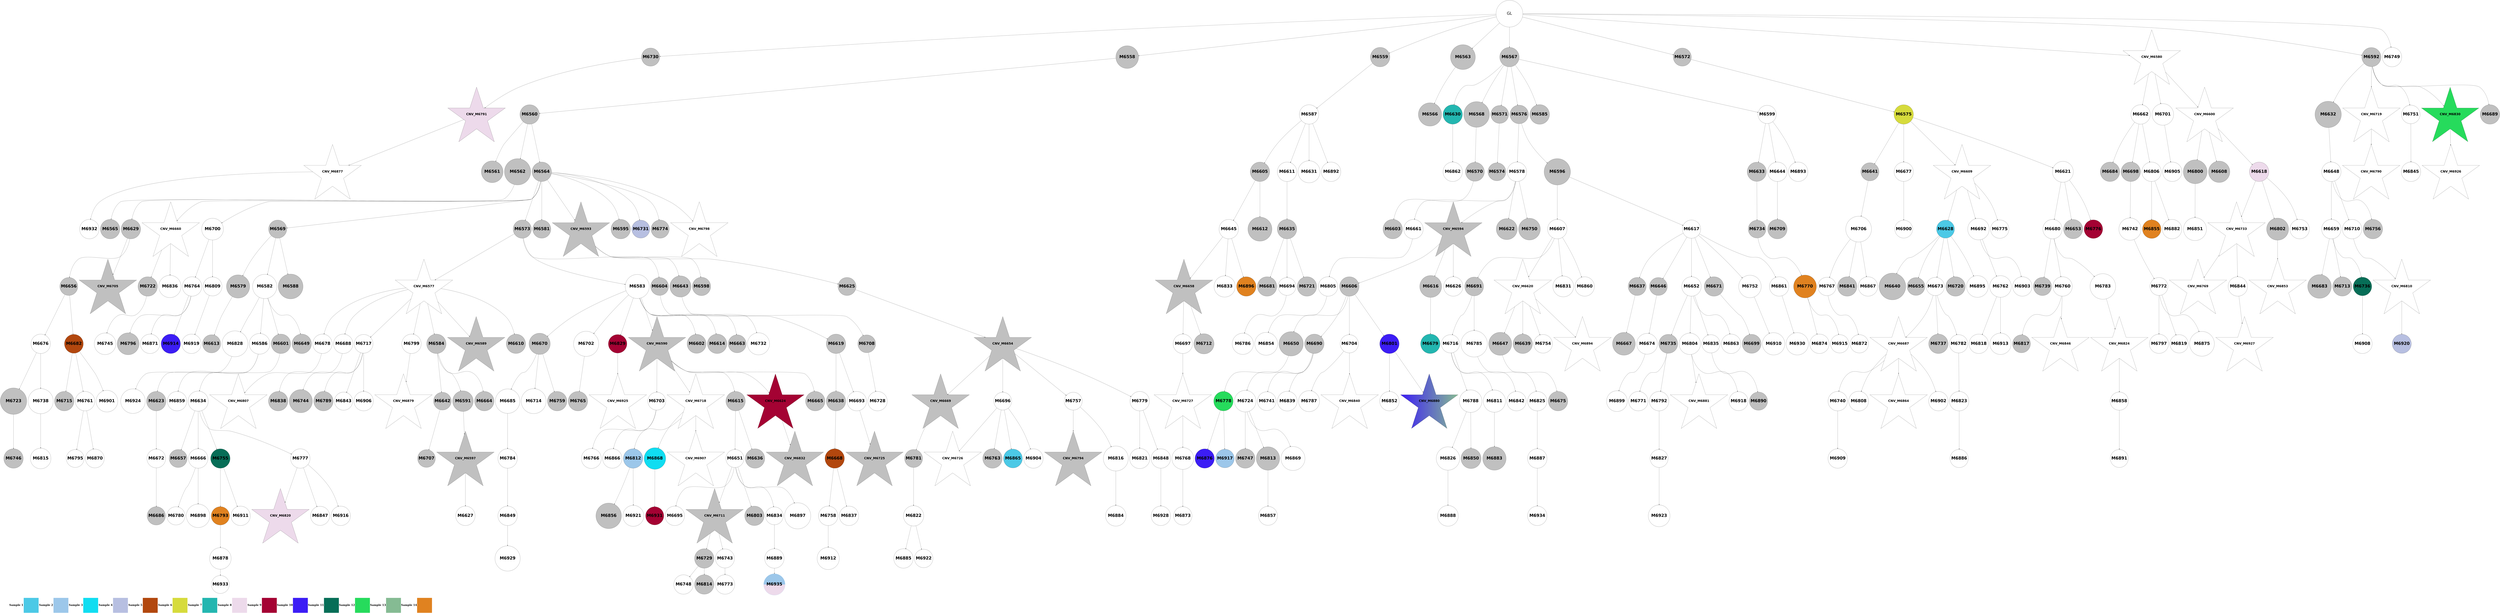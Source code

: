 digraph G { 
rankdir=TB;
6658 -> 6670;
6658 -> 6685;
6658 -> 6703;
6658 -> 6750;
6658 -> 6925;
6659 -> 6686;
6659 -> 6735;
6660 -> 6892;
6917 -> 6964;
6662 -> 6678;
6663 -> 6764;
6919 -> 6965;
6664 -> 6687;
6664 -> 6696;
6664 -> 6785;
6664 -> 6807;
6665 -> 6711;
6665 -> 6724;
6665 -> 6751;
6667 -> 6697;
6668 -> 6698;
6671 -> 6736;
6672 -> 6737;
6673 -> 6738;
6674 -> 6739;
6675 -> 6688;
6675 -> 6863;
6675 -> 6926;
6676 -> 6704;
6677 -> 6705;
6678 -> 6689;
6678 -> 6740;
6678 -> 6786;
6680 -> 6808;
6681 -> 6725;
6681 -> 6741;
6681 -> 6833;
6681 -> 6864;
6681 -> 6927;
6682 -> 6765;
6682 -> 6834;
6682 -> 6865;
6682 -> 6893;
6684 -> 6699;
6684 -> 6726;
6684 -> 6787;
6684 -> 6809;
6686 -> 6706;
6686 -> 6712;
6688 -> 6727;
6688 -> 6742;
6689 -> 6713;
6689 -> 6743;
6689 -> 6766;
6690 -> 6752;
6690 -> 6866;
6691 -> 6835;
6692 -> 6714;
6692 -> 6728;
6692 -> 6836;
6696 -> 6810;
6696 -> 6928;
6698 -> 6788;
6698 -> 6867;
6699 -> 6811;
6700 -> 6715;
6700 -> 6744;
6700 -> 6789;
6701 -> 6729;
6702 -> 6716;
6703 -> 6717;
6703 -> 6767;
6703 -> 6812;
6704 -> 6929;
6706 -> 6753;
6706 -> 6768;
6707 -> 6930;
6708 -> 6837;
6710 -> 6769;
6710 -> 6790;
6710 -> 6813;
6712 -> 6745;
6712 -> 6791;
6712 -> 6931;
6715 -> 6814;
6717 -> 6770;
6717 -> 6838;
6717 -> 6894;
6717 -> 6932;
6718 -> 6868;
6720 -> 6754;
6720 -> 6771;
6720 -> 6869;
6721 -> 6746;
6721 -> 6815;
6722 -> 6792;
6722 -> 6933;
6723 -> 6755;
6724 -> 6816;
6726 -> 6756;
6726 -> 6793;
6726 -> 6895;
6726 -> 6934;
6727 -> 6757;
6728 -> 6772;
6730 -> 6794;
6730 -> 6839;
6731 -> 6935;
6732 -> 6795;
6733 -> 6796;
6733 -> 6896;
6734 -> 6817;
6734 -> 6870;
6736 -> 6797;
6736 -> 6871;
6736 -> 6897;
6738 -> 6758;
6740 -> 6840;
6741 -> 6759;
6741 -> 6773;
6746 -> 6818;
6746 -> 6841;
6746 -> 6872;
6747 -> 6774;
6747 -> 6819;
6747 -> 6873;
6747 -> 6936;
6748 -> 6842;
6748 -> 6898;
6748 -> 6937;
6749 -> 6820;
6752 -> 6775;
6753 -> 6776;
6754 -> 6777;
6754 -> 6843;
6754 -> 6899;
6757 -> 6798;
6759 -> 6778;
6759 -> 6844;
6760 -> 6821;
6763 -> 6799;
6763 -> 6874;
6764 -> 6800;
6765 -> 6801;
6765 -> 6822;
6766 -> 6938;
6768 -> 6845;
6770 -> 6939;
6772 -> 6802;
6773 -> 6803;
6781 -> 6875;
6782 -> 6940;
6785 -> 6823;
6785 -> 6941;
6787 -> 6824;
6787 -> 6846;
6788 -> 6942;
6790 -> 6847;
6790 -> 6876;
6791 -> 6825;
6791 -> 6900;
6792 -> 6848;
6792 -> 6943;
6794 -> 6826;
6794 -> 6901;
6794 -> 6944;
6797 -> 6902;
6798 -> 6903;
6800 -> 6904;
6800 -> 6945;
6802 -> 6827;
6802 -> 6849;
6802 -> 6905;
6807 -> 6850;
6807 -> 6877;
6807 -> 6946;
6808 -> 6906;
6808 -> 6947;
6809 -> 6851;
6809 -> 6878;
6811 -> 6852;
6812 -> 6853;
6813 -> 6854;
6814 -> 6879;
6815 -> 6855;
6818 -> 6856;
6818 -> 6880;
6821 -> 6907;
6822 -> 6857;
6823 -> 6908;
6829 -> 6909;
6830 -> 6881;
6831 -> 6882;
6831 -> 6910;
6832 -> 6883;
6834 -> 6911;
6834 -> 6948;
6835 -> 6884;
6836 -> 6885;
6836 -> 6912;
6839 -> 6949;
6840 -> 6950;
6841 -> 6913;
6842 -> 6886;
6842 -> 6951;
6587 -> 6588;
6587 -> 6589;
6587 -> 6593;
6587 -> 6597;
6587 -> 6602;
6587 -> 6610;
6587 -> 6622;
6587 -> 6760;
6587 -> 6779;
6843 -> 6887;
6588 -> 6590;
6589 -> 6617;
6590 -> 6591;
6590 -> 6592;
6590 -> 6594;
6846 -> 6914;
6592 -> 6595;
6593 -> 6596;
6594 -> 6599;
6594 -> 6603;
6594 -> 6611;
6594 -> 6623;
6594 -> 6625;
6594 -> 6659;
6594 -> 6690;
6594 -> 6730;
6594 -> 6761;
6594 -> 6804;
6594 -> 6828;
6852 -> 6915;
6852 -> 6952;
6597 -> 6598;
6597 -> 6601;
6597 -> 6606;
6597 -> 6615;
6597 -> 6629;
6597 -> 6660;
6853 -> 6916;
6598 -> 6600;
6854 -> 6888;
6599 -> 6609;
6599 -> 6612;
6599 -> 6618;
6855 -> 6917;
6600 -> 6633;
6856 -> 6918;
6601 -> 6604;
6857 -> 6953;
6602 -> 6605;
6858 -> 6954;
6603 -> 6607;
6603 -> 6613;
6603 -> 6634;
6859 -> 6955;
6860 -> 6956;
6605 -> 6639;
6605 -> 6651;
6605 -> 6671;
6605 -> 6707;
6606 -> 6608;
6606 -> 6626;
6607 -> 6614;
6607 -> 6619;
6607 -> 6640;
6607 -> 6708;
6607 -> 6718;
6607 -> 6747;
6607 -> 6829;
6608 -> 6624;
6608 -> 6652;
6608 -> 6691;
6608 -> 6780;
6864 -> 6919;
6609 -> 6643;
6865 -> 6920;
6610 -> 6630;
6610 -> 6692;
6610 -> 6731;
6612 -> 6616;
6612 -> 6631;
6612 -> 6679;
6612 -> 6858;
6613 -> 6620;
6613 -> 6632;
6613 -> 6644;
6613 -> 6693;
6613 -> 6700;
6613 -> 6732;
6613 -> 6762;
6613 -> 6859;
6614 -> 6621;
6614 -> 6672;
6614 -> 6694;
6616 -> 6653;
6616 -> 6889;
6617 -> 6635;
6617 -> 6641;
6617 -> 6661;
6617 -> 6922;
6874 -> 6957;
6620 -> 6645;
6620 -> 6654;
6620 -> 6695;
6620 -> 6733;
6620 -> 6748;
6621 -> 6627;
6622 -> 6662;
6622 -> 6719;
6622 -> 6749;
6622 -> 6781;
6622 -> 6860;
6878 -> 6958;
6623 -> 6628;
6623 -> 6655;
6623 -> 6673;
6879 -> 6959;
6624 -> 6636;
6624 -> 6646;
6624 -> 6656;
6626 -> 6637;
6626 -> 6647;
6627 -> 6657;
6629 -> 6663;
6629 -> 6674;
6629 -> 6923;
6630 -> 6638;
6630 -> 6648;
6630 -> 6830;
6631 -> 6664;
6888 -> 6921;
6634 -> 6649;
6635 -> 6642;
6635 -> 6675;
6891 -> 6960;
6636 -> 6680;
6636 -> 6720;
6636 -> 6734;
6636 -> 6831;
6637 -> 6650;
6637 -> 6721;
6637 -> 6861;
6637 -> 6890;
6639 -> 6658;
6639 -> 6722;
6639 -> 6805;
6641 -> 6665;
6898 -> 6961;
6645 -> 6666;
6645 -> 6681;
6646 -> 6709;
6647 -> 6667;
6647 -> 6676;
6647 -> 6682;
6647 -> 6701;
6647 -> 6782;
6647 -> 6891;
6648 -> 6763;
6648 -> 6783;
6648 -> 6832;
6649 -> 6668;
6649 -> 6723;
6650 -> 6669;
6650 -> 6677;
6650 -> 6784;
6650 -> 6924;
6651 -> 6683;
6651 -> 6710;
6651 -> 6806;
6907 -> 6962;
6908 -> 6963;
6653 -> 6702;
6654 -> 6862;
6655 -> 6684;
6885 [shape=circle style=filled fillcolor="#e08220" fontname="helvetica-bold" fontsize=56 label="M6855" width=2.39 height=2 ];
6926 [shape=circle style=filled fillcolor="#e08220" fontname="helvetica-bold" fontsize=56 label="M6896" width=1.77 height=2 ];
6760 [shape=circle style=filled fillcolor=grey fontname="helvetica-bold" fontsize=56 label="M6730" width=2.75 height=2 ];
6800 [shape=circle style=filled fillcolor="#e08220" fontname="helvetica-bold" fontsize=56 label="M6770" width=4.27 height=2 ];
6823 [shape=circle style=filled fillcolor="#e08220" fontname="helvetica-bold" fontsize=56 label="M6793" width=2.56 height=2 ];
6642 [shape=circle style=filled fillcolor=grey fontname="helvetica-bold" fontsize=56 label="M6612" width=4.49 height=2 ];
6776 [shape=circle style=filled fillcolor=grey fontname="helvetica-bold" fontsize=56 label="M6746" width=1.28 height=2 ];
6775 [shape=circle style=filled fillcolor=white fontname="helvetica-bold" fontsize=56 label="M6745" width=4.03 height=2 ];
6742 [shape=circle style=filled fillcolor=grey fontname="helvetica-bold" fontsize=56 label="M6712" width=3.76 height=2 ];
6770 [shape=circle style=filled fillcolor=white fontname="helvetica-bold" fontsize=56 label="M6740" width=1.96 height=2 ];
6918 [shape=circle style=filled fillcolor=white fontname="helvetica-bold" fontsize=56 label="M6888" width=3.86 height=2 ];
6806 [shape=circle style=filled fillcolor="#a40233" fontname="helvetica-bold" fontsize=56 label="M6776" width=2.4 height=2 ];
6840 [shape=star style=filled fillcolor=white fontname="helvetica-bold" fontsize=42 label="CNV_M6810"];
6895 [shape=circle style=filled fillcolor="#4cc9e6" fontname="helvetica-bold" fontsize=56 label="M6865" width=3.52 height=2 ];
6867 [shape=circle style=filled fillcolor=white fontname="helvetica-bold" fontsize=56 label="M6837" width=1.92 height=2 ];
6944 [shape=circle style=filled fillcolor="#3c1df5" fontname="helvetica-bold" fontsize=56 label="M6914" width=3.61 height=2 ];
6802 [shape=circle style=filled fillcolor=white fontname="helvetica-bold" fontsize=56 label="M6772" width=3.06 height=2 ];
6910 [shape=star style=filled fillcolor="#3c1df5:#85bb93" fontname="helvetica-bold" fontsize=42 label="CNV_M6880"];
6826 [shape=circle style=filled fillcolor=grey fontname="helvetica-bold" fontsize=56 label="M6796" width=4.08 height=2 ];
6814 [shape=circle style=filled fillcolor=white fontname="helvetica-bold" fontsize=56 label="M6784" width=1.86 height=2 ];
6649 [shape=circle style=filled fillcolor=grey fontname="helvetica-bold" fontsize=56 label="M6619" width=1.01 height=2 ];
6634 [shape=circle style=filled fillcolor=grey fontname="helvetica-bold" fontsize=56 label="M6604" width=3.11 height=2 ];
6597 [shape=circle style=filled fillcolor=grey fontname="helvetica-bold" fontsize=56 label="M6567" width=0.61 height=2 ];
6803 [shape=circle style=filled fillcolor=white fontname="helvetica-bold" fontsize=56 label="M6773" width=1.84 height=2 ];
6780 [shape=circle style=filled fillcolor=grey fontname="helvetica-bold" fontsize=56 label="M6750" width=4.05 height=2 ];
6922 [shape=circle style=filled fillcolor=white fontname="helvetica-bold" fontsize=56 label="M6892" width=1.55 height=2 ];
6650 [shape=star style=filled fillcolor=white fontname="helvetica-bold" fontsize=42 label="CNV_M6620"];
6719 [shape=circle style=filled fillcolor=grey fontname="helvetica-bold" fontsize=56 label="M6689" width=1.69 height=2 ];
6684 [shape=star style=filled fillcolor=grey fontname="helvetica-bold" fontsize=42 label="CNV_M6654"];
6787 [shape=circle style=filled fillcolor=white fontname="helvetica-bold" fontsize=56 label="M6757" width=3.1 height=2 ];
6956 [shape=star style=filled fillcolor=white fontname="helvetica-bold" fontsize=42 label="CNV_M6926"];
6883 [shape=star style=filled fillcolor=white fontname="helvetica-bold" fontsize=42 label="CNV_M6853"];
6832 [shape=circle style=filled fillcolor=grey fontname="helvetica-bold" fontsize=56 label="M6802" width=4.11 height=2 ];
6951 [shape=circle style=filled fillcolor=white fontname="helvetica-bold" fontsize=56 label="M6921" width=3.92 height=2 ];
6628 [shape=circle style=filled fillcolor=grey fontname="helvetica-bold" fontsize=56 label="M6598" width=3.41 height=2 ];
6905 [shape=circle style=filled fillcolor=white fontname="helvetica-bold" fontsize=56 label="M6875" width=4.63 height=2 ];
6672 [shape=circle style=filled fillcolor=grey fontname="helvetica-bold" fontsize=56 label="M6642" width=3.29 height=2 ];
6690 [shape=star style=filled fillcolor=white fontname="helvetica-bold" fontsize=42 label="CNV_M6660"];
6636 [shape=circle style=filled fillcolor=grey fontname="helvetica-bold" fontsize=56 label="M6606" width=0.73 height=2 ];
6676 [shape=circle style=filled fillcolor=grey fontname="helvetica-bold" fontsize=56 label="M6646" width=3.1 height=2 ];
6836 [shape=circle style=filled fillcolor=white fontname="helvetica-bold" fontsize=56 label="M6806" width=0.04 height=2 ];
6758 [shape=circle style=filled fillcolor=white fontname="helvetica-bold" fontsize=56 label="M6728" width=0.33 height=2 ];
6898 [shape=circle style=filled fillcolor="#10ddf1" fontname="helvetica-bold" fontsize=56 label="M6868" width=4.03 height=2 ];
6686 [shape=circle style=filled fillcolor=grey fontname="helvetica-bold" fontsize=56 label="M6656" width=3.35 height=2 ];
6761 [shape=circle style=filled fillcolor="#b7bfe1" fontname="helvetica-bold" fontsize=56 label="M6731" width=3.09 height=2 ];
6815 [shape=circle style=filled fillcolor=white fontname="helvetica-bold" fontsize=56 label="M6785" width=4.93 height=2 ];
6721 [shape=circle style=filled fillcolor=grey fontname="helvetica-bold" fontsize=56 label="M6691" width=2.25 height=2 ];
6929 [shape=circle style=filled fillcolor=white fontname="helvetica-bold" fontsize=56 label="M6899" width=3.87 height=2 ];
6704 [shape=circle style=filled fillcolor=white fontname="helvetica-bold" fontsize=56 label="M6674" width=3.88 height=2 ];
6675 [shape=circle style=filled fillcolor=white fontname="helvetica-bold" fontsize=56 label="M6645" width=1.49 height=2 ];
6656 [shape=circle style=filled fillcolor=white fontname="helvetica-bold" fontsize=56 label="M6626" width=1.79 height=2 ];
6604 [shape=circle style=filled fillcolor=grey fontname="helvetica-bold" fontsize=56 label="M6574" width=3 height=2 ];
6870 [shape=star style=filled fillcolor=white fontname="helvetica-bold" fontsize=42 label="CNV_M6840"];
6911 [shape=star style=filled fillcolor=white fontname="helvetica-bold" fontsize=42 label="CNV_M6881"];
6950 [shape=circle style=filled fillcolor="#b7bfe1" fontname="helvetica-bold" fontsize=56 label="M6920" width=3.56 height=2 ];
6878 [shape=circle style=filled fillcolor=white fontname="helvetica-bold" fontsize=56 label="M6848" width=0.12 height=2 ];
6707 [shape=circle style=filled fillcolor=white fontname="helvetica-bold" fontsize=56 label="M6677" width=2.06 height=2 ];
6801 [shape=circle style=filled fillcolor=white fontname="helvetica-bold" fontsize=56 label="M6771" width=1.25 height=2 ];
6804 [shape=circle style=filled fillcolor=grey fontname="helvetica-bold" fontsize=56 label="M6774" width=2.73 height=2 ];
6781 [shape=circle style=filled fillcolor=white fontname="helvetica-bold" fontsize=56 label="M6751" width=2.4 height=2 ];
6827 [shape=circle style=filled fillcolor=white fontname="helvetica-bold" fontsize=56 label="M6797" width=2.08 height=2 ];
6813 [shape=circle style=filled fillcolor=white fontname="helvetica-bold" fontsize=56 label="M6783" width=4.78 height=2 ];
6962 [shape=circle style=filled fillcolor=white fontname="helvetica-bold" fontsize=56 label="M6932" width=0.5 height=2 ];
6669 [shape=circle style=filled fillcolor=grey fontname="helvetica-bold" fontsize=56 label="M6639" width=0.32 height=2 ];
6789 [shape=circle style=filled fillcolor=grey fontname="helvetica-bold" fontsize=56 label="M6759" width=1.07 height=2 ];
6611 [shape=circle style=filled fillcolor=grey fontname="helvetica-bold" fontsize=56 label="M6581" width=2.81 height=2 ];
6653 [shape=circle style=filled fillcolor=grey fontname="helvetica-bold" fontsize=56 label="M6623" width=1.3 height=2 ];
6946 [shape=circle style=filled fillcolor=white fontname="helvetica-bold" fontsize=56 label="M6916" width=1.9 height=2 ];
6600 [shape=circle style=filled fillcolor=grey fontname="helvetica-bold" fontsize=56 label="M6570" width=2.21 height=2 ];
6710 [shape=circle style=filled fillcolor=white fontname="helvetica-bold" fontsize=56 label="M6680" width=3.61 height=2 ];
6743 [shape=circle style=filled fillcolor=grey fontname="helvetica-bold" fontsize=56 label="M6713" width=3.58 height=2 ];
6937 [shape=star style=filled fillcolor=white fontname="helvetica-bold" fontsize=42 label="CNV_M6907"];
6805 [shape=circle style=filled fillcolor=white fontname="helvetica-bold" fontsize=56 label="M6775" width=3.43 height=2 ];
6679 [shape=circle style=filled fillcolor=grey fontname="helvetica-bold" fontsize=56 label="M6649" width=1.95 height=2 ];
6831 [shape=circle style=filled fillcolor="#3c1df5" fontname="helvetica-bold" fontsize=56 label="M6801" width=0.33 height=2 ];
6953 [shape=circle style=filled fillcolor=white fontname="helvetica-bold" fontsize=56 label="M6923" width=4.06 height=2 ];
6666 [shape=circle style=filled fillcolor=grey fontname="helvetica-bold" fontsize=56 label="M6636" width=0.28 height=2 ];
6887 [shape=circle style=filled fillcolor=white fontname="helvetica-bold" fontsize=56 label="M6857" width=2.18 height=2 ];
6745 [shape=circle style=filled fillcolor=grey fontname="helvetica-bold" fontsize=56 label="M6715" width=0.1 height=2 ];
6753 [shape=circle style=filled fillcolor=grey fontname="helvetica-bold" fontsize=56 label="M6723" width=4.93 height=2 ];
6729 [shape=circle style=filled fillcolor=grey fontname="helvetica-bold" fontsize=56 label="M6699" width=2.19 height=2 ];
6812 [shape=circle style=filled fillcolor=white fontname="helvetica-bold" fontsize=56 label="M6782" width=3.42 height=2 ];
6901 [shape=circle style=filled fillcolor=white fontname="helvetica-bold" fontsize=56 label="M6871" width=0.71 height=2 ];
6940 [shape=circle style=filled fillcolor=white fontname="helvetica-bold" fontsize=56 label="M6910" width=4.16 height=2 ];
6673 [shape=circle style=filled fillcolor=grey fontname="helvetica-bold" fontsize=56 label="M6643" width=3.94 height=2 ];
6667 [shape=circle style=filled fillcolor=grey fontname="helvetica-bold" fontsize=56 label="M6637" width=3.36 height=2 ];
6735 [shape=star style=filled fillcolor=grey fontname="helvetica-bold" fontsize=42 label="CNV_M6705"];
6945 [shape=circle style=filled fillcolor=white fontname="helvetica-bold" fontsize=56 label="M6915" width=2.56 height=2 ];
6596 [shape=circle style=filled fillcolor=grey fontname="helvetica-bold" fontsize=56 label="M6566" width=4.35 height=2 ];
6749 [shape=star style=filled fillcolor=white fontname="helvetica-bold" fontsize=42 label="CNV_M6719"];
6751 [shape=circle style=filled fillcolor=grey fontname="helvetica-bold" fontsize=56 label="M6721" width=1.98 height=2 ];
6848 [shape=circle style=filled fillcolor=white fontname="helvetica-bold" fontsize=56 label="M6818" width=0.54 height=2 ];
6920 [shape=circle style=filled fillcolor=grey fontname="helvetica-bold" fontsize=56 label="M6890" width=2.72 height=2 ];
6610 [shape=star style=filled fillcolor=white fontname="helvetica-bold" fontsize=42 label="CNV_M6580"];
6728 [shape=circle style=filled fillcolor=grey fontname="helvetica-bold" fontsize=56 label="M6698" width=0.25 height=2 ];
6820 [shape=star style=filled fillcolor=white fontname="helvetica-bold" fontsize=42 label="CNV_M6790"];
6657 [shape=circle style=filled fillcolor=white fontname="helvetica-bold" fontsize=56 label="M6627" width=1.54 height=2 ];
6731 [shape=circle style=filled fillcolor=white fontname="helvetica-bold" fontsize=56 label="M6701" width=4.03 height=2 ];
6639 [shape=star style=filled fillcolor=white fontname="helvetica-bold" fontsize=42 label="CNV_M6609"];
6589 [shape=circle style=filled fillcolor=grey fontname="helvetica-bold" fontsize=56 label="M6559" width=3.62 height=2 ];
6877 [shape=circle style=filled fillcolor=white fontname="helvetica-bold" fontsize=56 label="M6847" width=2.11 height=2 ];
6655 [shape=circle style=filled fillcolor=grey fontname="helvetica-bold" fontsize=56 label="M6625" width=2.83 height=2 ];
6696 [shape=circle style=filled fillcolor=white fontname="helvetica-bold" fontsize=56 label="M6666" width=0.72 height=2 ];
6955 [shape=star style=filled fillcolor=white fontname="helvetica-bold" fontsize=42 label="CNV_M6925"];
6711 [shape=circle style=filled fillcolor=grey fontname="helvetica-bold" fontsize=56 label="M6681" width=1.68 height=2 ];
6818 [shape=circle style=filled fillcolor=white fontname="helvetica-bold" fontsize=56 label="M6788" width=4.21 height=2 ];
6934 [shape=circle style=filled fillcolor=white fontname="helvetica-bold" fontsize=56 label="M6904" width=0.56 height=2 ];
6683 [shape=circle style=filled fillcolor=grey fontname="helvetica-bold" fontsize=56 label="M6653" width=3.59 height=2 ];
6587 [label="GL" fontname="arial-bold" fontsize=56 width=5 height=5];
6860 [shape=star style=filled fillcolor="#26db5c" fontname="helvetica-bold" fontsize=42 label="CNV_M6830"];
6594 [shape=circle style=filled fillcolor=grey fontname="helvetica-bold" fontsize=56 label="M6564" width=3.62 height=2 ];
6908 [shape=circle style=filled fillcolor=white fontname="helvetica-bold" fontsize=56 label="M6878" width=4.03 height=2 ];
6936 [shape=circle style=filled fillcolor=white fontname="helvetica-bold" fontsize=56 label="M6906" width=1.06 height=2 ];
6817 [shape=circle style=filled fillcolor=white fontname="helvetica-bold" fontsize=56 label="M6787" width=3.92 height=2 ];
6718 [shape=circle style=filled fillcolor=white fontname="helvetica-bold" fontsize=56 label="M6688" width=0.82 height=2 ];
6705 [shape=circle style=filled fillcolor=grey fontname="helvetica-bold" fontsize=56 label="M6675" width=1 height=2 ];
6841 [shape=circle style=filled fillcolor=white fontname="helvetica-bold" fontsize=56 label="M6811" width=4.14 height=2 ];
6816 [shape=circle style=filled fillcolor=white fontname="helvetica-bold" fontsize=56 label="M6786" width=3.96 height=2 ];
6935 [shape=circle style=filled fillcolor=white fontname="helvetica-bold" fontsize=56 label="M6905" width=0.63 height=2 ];
6747 [shape=circle style=filled fillcolor=white fontname="helvetica-bold" fontsize=56 label="M6717" width=2.32 height=2 ];
6713 [shape=circle style=filled fillcolor=grey fontname="helvetica-bold" fontsize=56 label="M6683" width=4.41 height=2 ];
6606 [shape=circle style=filled fillcolor=grey fontname="helvetica-bold" fontsize=56 label="M6576" width=2.42 height=2 ];
6750 [shape=circle style=filled fillcolor=grey fontname="helvetica-bold" fontsize=56 label="M6720" width=0.79 height=2 ];
6943 [shape=circle style=filled fillcolor=white fontname="helvetica-bold" fontsize=56 label="M6913" width=3.99 height=2 ];
6948 [shape=circle style=filled fillcolor=white fontname="helvetica-bold" fontsize=56 label="M6918" width=3.54 height=2 ];
6756 [shape=star style=filled fillcolor=white fontname="helvetica-bold" fontsize=42 label="CNV_M6726"];
6845 [shape=circle style=filled fillcolor=white fontname="helvetica-bold" fontsize=56 label="M6815" width=3.84 height=2 ];
6864 [shape=circle style=filled fillcolor=white fontname="helvetica-bold" fontsize=56 label="M6834" width=3.22 height=2 ];
6598 [shape=circle style=filled fillcolor=grey fontname="helvetica-bold" fontsize=56 label="M6568" width=4.79 height=2 ];
6625 [shape=circle style=filled fillcolor=grey fontname="helvetica-bold" fontsize=56 label="M6595" width=1.46 height=2 ];
6879 [shape=circle style=filled fillcolor=white fontname="helvetica-bold" fontsize=56 label="M6849" width=1.52 height=2 ];
6854 [shape=star style=filled fillcolor=white fontname="helvetica-bold" fontsize=42 label="CNV_M6824"];
6964 [shape=circle style=filled fillcolor=white fontname="helvetica-bold" fontsize=56 label="M6934" width=0.21 height=2 ];
6774 [shape=circle style=filled fillcolor=grey fontname="helvetica-bold" fontsize=56 label="M6744" width=4.32 height=2 ];
6888 [shape=circle style=filled fillcolor=white fontname="helvetica-bold" fontsize=56 label="M6858" width=2.68 height=2 ];
6930 [shape=circle style=filled fillcolor=white fontname="helvetica-bold" fontsize=56 label="M6900" width=3.04 height=2 ];
6875 [shape=circle style=filled fillcolor=white fontname="helvetica-bold" fontsize=56 label="M6845" width=3.62 height=2 ];
6963 [shape=circle style=filled fillcolor=white fontname="helvetica-bold" fontsize=56 label="M6933" width=2.99 height=2 ];
6724 [shape=circle style=filled fillcolor=white fontname="helvetica-bold" fontsize=56 label="M6694" width=3.22 height=2 ];
6771 [shape=circle style=filled fillcolor=white fontname="helvetica-bold" fontsize=56 label="M6741" width=2.3 height=2 ];
6949 [shape=circle style=filled fillcolor=white fontname="helvetica-bold" fontsize=56 label="M6919" width=1.59 height=2 ];
6674 [shape=circle style=filled fillcolor=white fontname="helvetica-bold" fontsize=56 label="M6644" width=1.05 height=2 ];
6886 [shape=circle style=filled fillcolor=grey fontname="helvetica-bold" fontsize=56 label="M6856" width=4.76 height=2 ];
6907 [shape=star style=filled fillcolor=white fontname="helvetica-bold" fontsize=42 label="CNV_M6877"];
6681 [shape=circle style=filled fillcolor=white fontname="helvetica-bold" fontsize=56 label="M6651" width=2.83 height=2 ];
6855 [shape=circle style=filled fillcolor=white fontname="helvetica-bold" fontsize=56 label="M6825" width=1.65 height=2 ];
6638 [shape=circle style=filled fillcolor=grey fontname="helvetica-bold" fontsize=56 label="M6608" width=3.98 height=2 ];
6601 [shape=circle style=filled fillcolor=grey fontname="helvetica-bold" fontsize=56 label="M6571" width=3.19 height=2 ];
6924 [shape=star style=filled fillcolor=white fontname="helvetica-bold" fontsize=42 label="CNV_M6894"];
6859 [shape=circle style=filled fillcolor="#a40233" fontname="helvetica-bold" fontsize=56 label="M6829" width=3.46 height=2 ];
6703 [shape=circle style=filled fillcolor=white fontname="helvetica-bold" fontsize=56 label="M6673" width=2.67 height=2 ];
6866 [shape=circle style=filled fillcolor=white fontname="helvetica-bold" fontsize=56 label="M6836" width=4.17 height=2 ];
6947 [shape=circle style=filled fillcolor="#9cc7ea" fontname="helvetica-bold" fontsize=56 label="M6917" width=2.42 height=2 ];
6958 [shape=circle style=filled fillcolor=white fontname="helvetica-bold" fontsize=56 label="M6928" width=1.46 height=2 ];
6807 [shape=circle style=filled fillcolor=white fontname="helvetica-bold" fontsize=56 label="M6777" width=1.94 height=2 ];
6923 [shape=circle style=filled fillcolor=white fontname="helvetica-bold" fontsize=56 label="M6893" width=0.12 height=2 ];
6701 [shape=circle style=filled fillcolor=grey fontname="helvetica-bold" fontsize=56 label="M6671" width=0.32 height=2 ];
6595 [shape=circle style=filled fillcolor=grey fontname="helvetica-bold" fontsize=56 label="M6565" width=0.3 height=2 ];
6904 [shape=circle style=filled fillcolor=white fontname="helvetica-bold" fontsize=56 label="M6874" width=1.23 height=2 ];
6824 [shape=star style=filled fillcolor=grey fontname="helvetica-bold" fontsize=42 label="CNV_M6794"];
6890 [shape=circle style=filled fillcolor=white fontname="helvetica-bold" fontsize=56 label="M6860" width=0.19 height=2 ];
6651 [shape=circle style=filled fillcolor=white fontname="helvetica-bold" fontsize=56 label="M6621" width=3.9 height=2 ];
6811 [shape=circle style=filled fillcolor=grey fontname="helvetica-bold" fontsize=56 label="M6781" width=2.93 height=2 ];
6810 [shape=circle style=filled fillcolor=white fontname="helvetica-bold" fontsize=56 label="M6780" width=2.67 height=2 ];
6915 [shape=circle style=filled fillcolor=white fontname="helvetica-bold" fontsize=56 label="M6885" width=0.81 height=2 ];
6769 [shape=circle style=filled fillcolor=grey fontname="helvetica-bold" fontsize=56 label="M6739" width=2.74 height=2 ];
6688 [shape=star style=filled fillcolor=grey fontname="helvetica-bold" fontsize=42 label="CNV_M6658"];
6620 [shape=star style=filled fillcolor=grey fontname="helvetica-bold" fontsize=42 label="CNV_M6590"];
6645 [shape=circle style=filled fillcolor=grey fontname="helvetica-bold" fontsize=56 label="M6615" width=1.57 height=2 ];
6709 [shape=circle style=filled fillcolor="#23b6b0" fontname="helvetica-bold" fontsize=56 label="M6679" width=0.09 height=2 ];
6736 [shape=circle style=filled fillcolor=white fontname="helvetica-bold" fontsize=56 label="M6706" width=4.8 height=2 ];
6699 [shape=star style=filled fillcolor=grey fontname="helvetica-bold" fontsize=42 label="CNV_M6669"];
6730 [shape=circle style=filled fillcolor=white fontname="helvetica-bold" fontsize=56 label="M6700" width=4.05 height=2 ];
6720 [shape=circle style=filled fillcolor=grey fontname="helvetica-bold" fontsize=56 label="M6690" width=1.75 height=2 ];
6752 [shape=circle style=filled fillcolor=grey fontname="helvetica-bold" fontsize=56 label="M6722" width=1.95 height=2 ];
6876 [shape=star style=filled fillcolor=white fontname="helvetica-bold" fontsize=42 label="CNV_M6846"];
6608 [shape=circle style=filled fillcolor=white fontname="helvetica-bold" fontsize=56 label="M6578" width=0.29 height=2 ];
6622 [shape=circle style=filled fillcolor=grey fontname="helvetica-bold" fontsize=56 label="M6592" width=2.11 height=2 ];
6880 [shape=circle style=filled fillcolor=grey fontname="helvetica-bold" fontsize=56 label="M6850" width=3.75 height=2 ];
6616 [shape=circle style=filled fillcolor=white fontname="helvetica-bold" fontsize=56 label="M6586" width=3.86 height=2 ];
6725 [shape=circle style=filled fillcolor=white fontname="helvetica-bold" fontsize=56 label="M6695" width=1.89 height=2 ];
6734 [shape=circle style=filled fillcolor=white fontname="helvetica-bold" fontsize=56 label="M6704" width=2.69 height=2 ];
6798 [shape=circle style=filled fillcolor=white fontname="helvetica-bold" fontsize=56 label="M6768" width=4.07 height=2 ];
6646 [shape=circle style=filled fillcolor=grey fontname="helvetica-bold" fontsize=56 label="M6616" width=4.08 height=2 ];
6952 [shape=circle style=filled fillcolor=white fontname="helvetica-bold" fontsize=56 label="M6922" width=2.47 height=2 ];
6593 [shape=circle style=filled fillcolor=grey fontname="helvetica-bold" fontsize=56 label="M6563" width=4.64 height=2 ];
6764 [shape=circle style=filled fillcolor=grey fontname="helvetica-bold" fontsize=56 label="M6734" width=3.3 height=2 ];
6692 [shape=circle style=filled fillcolor=white fontname="helvetica-bold" fontsize=56 label="M6662" width=1.24 height=2 ];
6668 [shape=circle style=filled fillcolor=grey fontname="helvetica-bold" fontsize=56 label="M6638" width=0.89 height=2 ];
6643 [shape=circle style=filled fillcolor=grey fontname="helvetica-bold" fontsize=56 label="M6613" width=2.73 height=2 ];
6599 [shape=circle style=filled fillcolor=grey fontname="helvetica-bold" fontsize=56 label="M6569" width=2.81 height=2 ];
6680 [shape=circle style=filled fillcolor=grey fontname="helvetica-bold" fontsize=56 label="M6650" width=4.54 height=2 ];
6786 [shape=circle style=filled fillcolor=grey fontname="helvetica-bold" fontsize=56 label="M6756" width=2 height=2 ];
6768 [shape=circle style=filled fillcolor=white fontname="helvetica-bold" fontsize=56 label="M6738" width=4.69 height=2 ];
6717 [shape=star style=filled fillcolor=white fontname="helvetica-bold" fontsize=42 label="CNV_M6687"];
6612 [shape=circle style=filled fillcolor=white fontname="helvetica-bold" fontsize=56 label="M6582" width=4.53 height=2 ];
6942 [shape=circle style=filled fillcolor=white fontname="helvetica-bold" fontsize=56 label="M6912" width=4.14 height=2 ];
6685 [shape=circle style=filled fillcolor=grey fontname="helvetica-bold" fontsize=56 label="M6655" width=3.24 height=2 ];
6702 [shape=circle style=filled fillcolor=white fontname="helvetica-bold" fontsize=56 label="M6672" width=2.29 height=2 ];
6834 [shape=circle style=filled fillcolor=white fontname="helvetica-bold" fontsize=56 label="M6804" width=3.99 height=2 ];
6847 [shape=circle style=filled fillcolor=grey fontname="helvetica-bold" fontsize=56 label="M6817" width=3.09 height=2 ];
6682 [shape=circle style=filled fillcolor=white fontname="helvetica-bold" fontsize=56 label="M6652" width=1.54 height=2 ];
6588 [shape=circle style=filled fillcolor=grey fontname="helvetica-bold" fontsize=56 label="M6558" width=4.23 height=2 ];
6615 [shape=circle style=filled fillcolor=grey fontname="helvetica-bold" fontsize=56 label="M6585" width=3.66 height=2 ];
6694 [shape=circle style=filled fillcolor=grey fontname="helvetica-bold" fontsize=56 label="M6664" width=1.68 height=2 ];
6941 [shape=circle style=filled fillcolor=white fontname="helvetica-bold" fontsize=56 label="M6911" width=0.48 height=2 ];
6858 [shape=circle style=filled fillcolor=white fontname="helvetica-bold" fontsize=56 label="M6828" width=4.84 height=2 ];
6939 [shape=circle style=filled fillcolor=white fontname="helvetica-bold" fontsize=56 label="M6909" width=1.81 height=2 ];
6794 [shape=circle style=filled fillcolor=white fontname="helvetica-bold" fontsize=56 label="M6764" width=0.99 height=2 ];
6700 [shape=circle style=filled fillcolor=grey fontname="helvetica-bold" fontsize=56 label="M6670" width=3.96 height=2 ];
6863 [shape=circle style=filled fillcolor=white fontname="helvetica-bold" fontsize=56 label="M6833" width=3.96 height=2 ];
6884 [shape=circle style=filled fillcolor=white fontname="helvetica-bold" fontsize=56 label="M6854" width=4.26 height=2 ];
6808 [shape=circle style=filled fillcolor="#26db5c" fontname="helvetica-bold" fontsize=56 label="M6778" width=1.89 height=2 ];
6777 [shape=circle style=filled fillcolor=grey fontname="helvetica-bold" fontsize=56 label="M6747" width=1.03 height=2 ];
6618 [shape=circle style=filled fillcolor=grey fontname="helvetica-bold" fontsize=56 label="M6588" width=4.62 height=2 ];
6819 [shape=circle style=filled fillcolor=grey fontname="helvetica-bold" fontsize=56 label="M6789" width=0.89 height=2 ];
6738 [shape=circle style=filled fillcolor=grey fontname="helvetica-bold" fontsize=56 label="M6708" width=3.16 height=2 ];
6873 [shape=circle style=filled fillcolor=white fontname="helvetica-bold" fontsize=56 label="M6843" width=2.78 height=2 ];
6882 [shape=circle style=filled fillcolor=white fontname="helvetica-bold" fontsize=56 label="M6852" width=1.55 height=2 ];
6723 [shape=circle style=filled fillcolor=white fontname="helvetica-bold" fontsize=56 label="M6693" width=0.67 height=2 ];
6916 [shape=circle style=filled fillcolor=white fontname="helvetica-bold" fontsize=56 label="M6886" width=3.39 height=2 ];
6741 [shape=star style=filled fillcolor=grey fontname="helvetica-bold" fontsize=42 label="CNV_M6711"];
6925 [shape=circle style=filled fillcolor=white fontname="helvetica-bold" fontsize=56 label="M6895" width=4.06 height=2 ];
6909 [shape=star style=filled fillcolor=white fontname="helvetica-bold" fontsize=42 label="CNV_M6879"];
6773 [shape=circle style=filled fillcolor=white fontname="helvetica-bold" fontsize=56 label="M6743" width=2.16 height=2 ];
6809 [shape=circle style=filled fillcolor=white fontname="helvetica-bold" fontsize=56 label="M6779" width=0.04 height=2 ];
6623 [shape=star style=filled fillcolor=grey fontname="helvetica-bold" fontsize=42 label="CNV_M6593"];
6765 [shape=circle style=filled fillcolor=grey fontname="helvetica-bold" fontsize=56 label="M6735" width=3.53 height=2 ];
6670 [shape=circle style=filled fillcolor=grey fontname="helvetica-bold" fontsize=56 label="M6640" width=4.99 height=2 ];
6784 [shape=circle style=filled fillcolor=white fontname="helvetica-bold" fontsize=56 label="M6754" width=3.47 height=2 ];
6853 [shape=circle style=filled fillcolor=white fontname="helvetica-bold" fontsize=56 label="M6823" width=1.14 height=2 ];
6903 [shape=circle style=filled fillcolor=white fontname="helvetica-bold" fontsize=56 label="M6873" width=2.63 height=2 ];
6641 [shape=circle style=filled fillcolor=white fontname="helvetica-bold" fontsize=56 label="M6611" width=1.32 height=2 ];
6732 [shape=circle style=filled fillcolor=white fontname="helvetica-bold" fontsize=56 label="M6702" width=4.7 height=2 ];
6961 [shape=circle style=filled fillcolor="#a40233" fontname="helvetica-bold" fontsize=56 label="M6931" width=2.74 height=2 ];
6722 [shape=circle style=filled fillcolor=white fontname="helvetica-bold" fontsize=56 label="M6692" width=4.02 height=2 ];
6590 [shape=circle style=filled fillcolor=grey fontname="helvetica-bold" fontsize=56 label="M6560" width=0.59 height=2 ];
6706 [shape=circle style=filled fillcolor=white fontname="helvetica-bold" fontsize=56 label="M6676" width=0.61 height=2 ];
6790 [shape=circle style=filled fillcolor=white fontname="helvetica-bold" fontsize=56 label="M6760" width=0.87 height=2 ];
6617 [shape=circle style=filled fillcolor=white fontname="helvetica-bold" fontsize=56 label="M6587" width=1.85 height=2 ];
6872 [shape=circle style=filled fillcolor=white fontname="helvetica-bold" fontsize=56 label="M6842" width=1.04 height=2 ];
6842 [shape=circle style=filled fillcolor="#9cc7ea" fontname="helvetica-bold" fontsize=56 label="M6812" width=1.86 height=2 ];
6861 [shape=circle style=filled fillcolor=white fontname="helvetica-bold" fontsize=56 label="M6831" width=3.87 height=2 ];
6862 [shape=star style=filled fillcolor=grey fontname="helvetica-bold" fontsize=42 label="CNV_M6832"];
6914 [shape=circle style=filled fillcolor=white fontname="helvetica-bold" fontsize=56 label="M6884" width=3.84 height=2 ];
6716 [shape=circle style=filled fillcolor=grey fontname="helvetica-bold" fontsize=56 label="M6686" width=2.62 height=2 ];
6928 [shape=circle style=filled fillcolor=white fontname="helvetica-bold" fontsize=56 label="M6898" width=4.38 height=2 ];
6779 [shape=circle style=filled fillcolor=white fontname="helvetica-bold" fontsize=56 label="M6749" width=0.09 height=2 ];
6892 [shape=circle style=filled fillcolor=white fontname="helvetica-bold" fontsize=56 label="M6862" width=1.9 height=2 ];
6613 [shape=circle style=filled fillcolor=white fontname="helvetica-bold" fontsize=56 label="M6583" width=4.49 height=2 ];
6772 [shape=circle style=filled fillcolor=white fontname="helvetica-bold" fontsize=56 label="M6742" width=4.15 height=2 ];
6644 [shape=circle style=filled fillcolor=grey fontname="helvetica-bold" fontsize=56 label="M6614" width=1.92 height=2 ];
6793 [shape=circle style=filled fillcolor=grey fontname="helvetica-bold" fontsize=56 label="M6763" width=0.83 height=2 ];
6844 [shape=circle style=filled fillcolor=grey fontname="helvetica-bold" fontsize=56 label="M6814" width=0.99 height=2 ];
6609 [shape=circle style=filled fillcolor=grey fontname="helvetica-bold" fontsize=56 label="M6579" width=4.33 height=2 ];
6746 [shape=circle style=filled fillcolor=white fontname="helvetica-bold" fontsize=56 label="M6716" width=2.7 height=2 ];
6633 [shape=circle style=filled fillcolor=grey fontname="helvetica-bold" fontsize=56 label="M6603" width=1.64 height=2 ];
6733 [shape=circle style=filled fillcolor=white fontname="helvetica-bold" fontsize=56 label="M6703" width=3.11 height=2 ];
6630 [shape=star style=filled fillcolor=white fontname="helvetica-bold" fontsize=42 label="CNV_M6600"];
6897 [shape=circle style=filled fillcolor=white fontname="helvetica-bold" fontsize=56 label="M6867" width=1.5 height=2 ];
6762 [shape=circle style=filled fillcolor=white fontname="helvetica-bold" fontsize=56 label="M6732" width=4.12 height=2 ];
6671 [shape=circle style=filled fillcolor=grey fontname="helvetica-bold" fontsize=56 label="M6641" width=2.76 height=2 ];
6726 [shape=circle style=filled fillcolor=white fontname="helvetica-bold" fontsize=56 label="M6696" width=3.32 height=2 ];
6662 [shape=circle style=filled fillcolor=grey fontname="helvetica-bold" fontsize=56 label="M6632" width=4.91 height=2 ];
6822 [shape=circle style=filled fillcolor=white fontname="helvetica-bold" fontsize=56 label="M6792" width=0.69 height=2 ];
6874 [shape=circle style=filled fillcolor=white fontname="helvetica-bold" fontsize=56 label="M6844" width=0.17 height=2 ];
6927 [shape=circle style=filled fillcolor=white fontname="helvetica-bold" fontsize=56 label="M6897" width=4.87 height=2 ];
6893 [shape=circle style=filled fillcolor=white fontname="helvetica-bold" fontsize=56 label="M6863" width=0.42 height=2 ];
6614 [shape=circle style=filled fillcolor=grey fontname="helvetica-bold" fontsize=56 label="M6584" width=0.91 height=2 ];
6603 [shape=circle style=filled fillcolor=grey fontname="helvetica-bold" fontsize=56 label="M6573" width=2.65 height=2 ];
6621 [shape=circle style=filled fillcolor=grey fontname="helvetica-bold" fontsize=56 label="M6591" width=3.85 height=2 ];
6748 [shape=star style=filled fillcolor=white fontname="helvetica-bold" fontsize=42 label="CNV_M6718"];
6938 [shape=circle style=filled fillcolor=white fontname="helvetica-bold" fontsize=56 label="M6908" width=0.4 height=2 ];
6785 [shape=circle style=filled fillcolor="#076e57" fontname="helvetica-bold" fontsize=56 label="M6755" width=0.04 height=2 ];
6965 [shape=circle style=wedged color="#9cc7ea:#eddaeb" fontname="helvetica-bold" fontsize=56 label="M6935" width=4 height=2 ];
6654 [shape=star style=filled fillcolor="#a40233" fontname="helvetica-bold" fontsize=42 label="CNV_M6624"];
6664 [shape=circle style=filled fillcolor=white fontname="helvetica-bold" fontsize=56 label="M6634" width=3.77 height=2 ];
6913 [shape=circle style=filled fillcolor=grey fontname="helvetica-bold" fontsize=56 label="M6883" width=4.36 height=2 ];
6763 [shape=star style=filled fillcolor=white fontname="helvetica-bold" fontsize=42 label="CNV_M6733"];
6663 [shape=circle style=filled fillcolor=grey fontname="helvetica-bold" fontsize=56 label="M6633" width=2.1 height=2 ];
6778 [shape=circle style=filled fillcolor=white fontname="helvetica-bold" fontsize=56 label="M6748" width=1.17 height=2 ];
6689 [shape=circle style=filled fillcolor=white fontname="helvetica-bold" fontsize=56 label="M6659" width=1.98 height=2 ];
6782 [shape=circle style=filled fillcolor=white fontname="helvetica-bold" fontsize=56 label="M6752" width=4.21 height=2 ];
6740 [shape=circle style=filled fillcolor=white fontname="helvetica-bold" fontsize=56 label="M6710" width=1.19 height=2 ];
6868 [shape=circle style=filled fillcolor=grey fontname="helvetica-bold" fontsize=56 label="M6838" width=0.03 height=2 ];
6691 [shape=circle style=filled fillcolor=white fontname="helvetica-bold" fontsize=56 label="M6661" width=0.47 height=2 ];
6629 [shape=circle style=filled fillcolor=white fontname="helvetica-bold" fontsize=56 label="M6599" width=2.7 height=2 ];
6591 [shape=circle style=filled fillcolor=grey fontname="helvetica-bold" fontsize=56 label="M6561" width=4.05 height=2 ];
6931 [shape=circle style=filled fillcolor=white fontname="helvetica-bold" fontsize=56 label="M6901" width=4.04 height=2 ];
6619 [shape=star style=filled fillcolor=grey fontname="helvetica-bold" fontsize=42 label="CNV_M6589"];
6830 [shape=circle style=filled fillcolor=grey fontname="helvetica-bold" fontsize=56 label="M6800" width=4.45 height=2 ];
6869 [shape=circle style=filled fillcolor=white fontname="helvetica-bold" fontsize=56 label="M6839" width=3.68 height=2 ];
6837 [shape=star style=filled fillcolor=white fontname="helvetica-bold" fontsize=42 label="CNV_M6807"];
6849 [shape=circle style=filled fillcolor=white fontname="helvetica-bold" fontsize=56 label="M6819" width=2.54 height=2 ];
6627 [shape=star style=filled fillcolor=grey fontname="helvetica-bold" fontsize=42 label="CNV_M6597"];
6821 [shape=star style=filled fillcolor="#eddaeb" fontname="helvetica-bold" fontsize=42 label="CNV_M6791"];
6850 [shape=star style=filled fillcolor="#eddaeb" fontname="helvetica-bold" fontsize=42 label="CNV_M6820"];
6647 [shape=circle style=filled fillcolor=white fontname="helvetica-bold" fontsize=56 label="M6617" width=2.6 height=2 ];
6759 [shape=circle style=filled fillcolor=grey fontname="helvetica-bold" fontsize=56 label="M6729" width=1.67 height=2 ];
6881 [shape=circle style=filled fillcolor=white fontname="helvetica-bold" fontsize=56 label="M6851" width=4.28 height=2 ];
6693 [shape=circle style=filled fillcolor=grey fontname="helvetica-bold" fontsize=56 label="M6663" width=2.99 height=2 ];
6665 [shape=circle style=filled fillcolor=grey fontname="helvetica-bold" fontsize=56 label="M6635" width=1.52 height=2 ];
6659 [shape=circle style=filled fillcolor=grey fontname="helvetica-bold" fontsize=56 label="M6629" width=1.39 height=2 ];
6871 [shape=circle style=filled fillcolor=grey fontname="helvetica-bold" fontsize=56 label="M6841" width=0.97 height=2 ];
6605 [shape=circle style=filled fillcolor="#d6db3c" fontname="helvetica-bold" fontsize=56 label="M6575" width=0.14 height=2 ];
6857 [shape=circle style=filled fillcolor=white fontname="helvetica-bold" fontsize=56 label="M6827" width=3.02 height=2 ];
6626 [shape=circle style=filled fillcolor=grey fontname="helvetica-bold" fontsize=56 label="M6596" width=4.91 height=2 ];
6797 [shape=circle style=filled fillcolor=white fontname="helvetica-bold" fontsize=56 label="M6767" width=3.43 height=2 ];
6921 [shape=circle style=filled fillcolor=white fontname="helvetica-bold" fontsize=56 label="M6891" width=2.94 height=2 ];
6791 [shape=circle style=filled fillcolor=white fontname="helvetica-bold" fontsize=56 label="M6761" width=0.09 height=2 ];
6632 [shape=circle style=filled fillcolor=grey fontname="helvetica-bold" fontsize=56 label="M6602" width=3.54 height=2 ];
6894 [shape=star style=filled fillcolor=white fontname="helvetica-bold" fontsize=42 label="CNV_M6864"];
6754 [shape=circle style=filled fillcolor=white fontname="helvetica-bold" fontsize=56 label="M6724" width=4.03 height=2 ];
6695 [shape=circle style=filled fillcolor=grey fontname="helvetica-bold" fontsize=56 label="M6665" width=0.62 height=2 ];
6838 [shape=circle style=filled fillcolor=white fontname="helvetica-bold" fontsize=56 label="M6808" width=3.69 height=2 ];
6954 [shape=circle style=filled fillcolor=white fontname="helvetica-bold" fontsize=56 label="M6924" width=4.58 height=2 ];
6839 [shape=circle style=filled fillcolor=white fontname="helvetica-bold" fontsize=56 label="M6809" width=3.53 height=2 ];
6889 [shape=circle style=filled fillcolor=white fontname="helvetica-bold" fontsize=56 label="M6859" width=1.4 height=2 ];
6648 [shape=circle style=filled fillcolor="#eddaeb" fontname="helvetica-bold" fontsize=56 label="M6618" width=1.54 height=2 ];
6906 [shape=circle style=filled fillcolor="#3c1df5" fontname="helvetica-bold" fontsize=56 label="M6876" width=2.03 height=2 ];
6766 [shape=circle style=filled fillcolor="#076e57" fontname="helvetica-bold" fontsize=56 label="M6736" width=2.46 height=2 ];
6856 [shape=circle style=filled fillcolor=white fontname="helvetica-bold" fontsize=56 label="M6826" width=4.36 height=2 ];
6796 [shape=circle style=filled fillcolor=white fontname="helvetica-bold" fontsize=56 label="M6766" width=3.72 height=2 ];
6635 [shape=circle style=filled fillcolor=grey fontname="helvetica-bold" fontsize=56 label="M6605" width=1.43 height=2 ];
6714 [shape=circle style=filled fillcolor=grey fontname="helvetica-bold" fontsize=56 label="M6684" width=1.94 height=2 ];
6933 [shape=circle style=filled fillcolor=white fontname="helvetica-bold" fontsize=56 label="M6903" width=1.35 height=2 ];
6896 [shape=circle style=filled fillcolor=white fontname="helvetica-bold" fontsize=56 label="M6866" width=1.04 height=2 ];
6912 [shape=circle style=filled fillcolor=white fontname="helvetica-bold" fontsize=56 label="M6882" width=1.62 height=2 ];
6687 [shape=circle style=filled fillcolor=grey fontname="helvetica-bold" fontsize=56 label="M6657" width=2.95 height=2 ];
6658 [shape=circle style=filled fillcolor="#4cc9e6" fontname="helvetica-bold" fontsize=56 label="M6628" width=3.07 height=2 ];
6637 [shape=circle style=filled fillcolor=white fontname="helvetica-bold" fontsize=56 label="M6607" width=0.31 height=2 ];
6660 [shape=circle style=filled fillcolor="#23b6b0" fontname="helvetica-bold" fontsize=56 label="M6630" width=0.31 height=2 ];
6602 [shape=circle style=filled fillcolor=grey fontname="helvetica-bold" fontsize=56 label="M6572" width=2.87 height=2 ];
6902 [shape=circle style=filled fillcolor=white fontname="helvetica-bold" fontsize=56 label="M6872" width=2.62 height=2 ];
6783 [shape=circle style=filled fillcolor=white fontname="helvetica-bold" fontsize=56 label="M6753" width=1.46 height=2 ];
6846 [shape=circle style=filled fillcolor=white fontname="helvetica-bold" fontsize=56 label="M6816" width=4.65 height=2 ];
6715 [shape=circle style=filled fillcolor=white fontname="helvetica-bold" fontsize=56 label="M6685" width=4.57 height=2 ];
6932 [shape=circle style=filled fillcolor=white fontname="helvetica-bold" fontsize=56 label="M6902" width=0.16 height=2 ];
6755 [shape=star style=filled fillcolor=grey fontname="helvetica-bold" fontsize=42 label="CNV_M6725"];
6799 [shape=star style=filled fillcolor=white fontname="helvetica-bold" fontsize=42 label="CNV_M6769"];
6865 [shape=circle style=filled fillcolor=white fontname="helvetica-bold" fontsize=56 label="M6835" width=2.66 height=2 ];
6661 [shape=circle style=filled fillcolor=white fontname="helvetica-bold" fontsize=56 label="M6631" width=4.11 height=2 ];
6698 [shape=circle style=filled fillcolor="#b2470e" fontname="helvetica-bold" fontsize=56 label="M6668" width=1.97 height=2 ];
6795 [shape=circle style=filled fillcolor=grey fontname="helvetica-bold" fontsize=56 label="M6765" width=0.91 height=2 ];
6739 [shape=circle style=filled fillcolor=grey fontname="helvetica-bold" fontsize=56 label="M6709" width=0.61 height=2 ];
6757 [shape=star style=filled fillcolor=white fontname="helvetica-bold" fontsize=42 label="CNV_M6727"];
6788 [shape=circle style=filled fillcolor=white fontname="helvetica-bold" fontsize=56 label="M6758" width=1.31 height=2 ];
6825 [shape=circle style=filled fillcolor=white fontname="helvetica-bold" fontsize=56 label="M6795" width=3.13 height=2 ];
6592 [shape=circle style=filled fillcolor=grey fontname="helvetica-bold" fontsize=56 label="M6562" width=4.9 height=2 ];
6919 [shape=circle style=filled fillcolor=white fontname="helvetica-bold" fontsize=56 label="M6889" width=1.46 height=2 ];
6792 [shape=circle style=filled fillcolor=white fontname="helvetica-bold" fontsize=56 label="M6762" width=4.04 height=2 ];
6959 [shape=circle style=filled fillcolor=white fontname="helvetica-bold" fontsize=56 label="M6929" width=4.71 height=2 ];
6677 [shape=circle style=filled fillcolor=grey fontname="helvetica-bold" fontsize=56 label="M6647" width=4.29 height=2 ];
6607 [shape=star style=filled fillcolor=white fontname="helvetica-bold" fontsize=42 label="CNV_M6577"];
6737 [shape=circle style=filled fillcolor=grey fontname="helvetica-bold" fontsize=56 label="M6707" width=3.31 height=2 ];
6678 [shape=circle style=filled fillcolor=white fontname="helvetica-bold" fontsize=56 label="M6648" width=0.6 height=2 ];
6744 [shape=circle style=filled fillcolor=white fontname="helvetica-bold" fontsize=56 label="M6714" width=4.65 height=2 ];
6652 [shape=circle style=filled fillcolor=grey fontname="helvetica-bold" fontsize=56 label="M6622" width=3.91 height=2 ];
6767 [shape=circle style=filled fillcolor=grey fontname="helvetica-bold" fontsize=56 label="M6737" width=0.44 height=2 ];
6957 [shape=star style=filled fillcolor=white fontname="helvetica-bold" fontsize=42 label="CNV_M6927"];
6960 [shape=circle style=filled fillcolor=white fontname="helvetica-bold" fontsize=56 label="M6930" width=4.17 height=2 ];
6624 [shape=star style=filled fillcolor=grey fontname="helvetica-bold" fontsize=42 label="CNV_M6594"];
6697 [shape=circle style=filled fillcolor=grey fontname="helvetica-bold" fontsize=56 label="M6667" width=4.25 height=2 ];
6891 [shape=circle style=filled fillcolor=white fontname="helvetica-bold" fontsize=56 label="M6861" width=0.81 height=2 ];
6833 [shape=circle style=filled fillcolor=grey fontname="helvetica-bold" fontsize=56 label="M6803" width=0.51 height=2 ];
6829 [shape=circle style=filled fillcolor=white fontname="helvetica-bold" fontsize=56 label="M6799" width=1.89 height=2 ];
6917 [shape=circle style=filled fillcolor=white fontname="helvetica-bold" fontsize=56 label="M6887" width=0.04 height=2 ];
6631 [shape=circle style=filled fillcolor=grey fontname="helvetica-bold" fontsize=56 label="M6601" width=0.52 height=2 ];
6640 [shape=circle style=filled fillcolor=grey fontname="helvetica-bold" fontsize=56 label="M6610" width=3.6 height=2 ];
6727 [shape=circle style=filled fillcolor=white fontname="helvetica-bold" fontsize=56 label="M6697" width=1.05 height=2 ];
6835 [shape=circle style=filled fillcolor=white fontname="helvetica-bold" fontsize=56 label="M6805" width=1 height=2 ];
6900 [shape=circle style=filled fillcolor=white fontname="helvetica-bold" fontsize=56 label="M6870" width=2.28 height=2 ];
6828 [shape=star style=filled fillcolor=white fontname="helvetica-bold" fontsize=42 label="CNV_M6798"];
6712 [shape=circle style=filled fillcolor="#b2470e" fontname="helvetica-bold" fontsize=56 label="M6682" width=2.22 height=2 ];
6851 [shape=circle style=filled fillcolor=white fontname="helvetica-bold" fontsize=56 label="M6821" width=3.76 height=2 ];
6852 [shape=circle style=filled fillcolor=white fontname="helvetica-bold" fontsize=56 label="M6822" width=3.79 height=2 ];
6899 [shape=circle style=filled fillcolor=white fontname="helvetica-bold" fontsize=56 label="M6869" width=4.47 height=2 ];
6843 [shape=circle style=filled fillcolor=grey fontname="helvetica-bold" fontsize=56 label="M6813" width=4.36 height=2 ];
6708 [shape=circle style=filled fillcolor=white fontname="helvetica-bold" fontsize=56 label="M6678" width=1.76 height=2 ];
{rank=sink;
Legend[shape=none, margin=0, label=<<TABLE border="0" cellborder="0" cellspacing="0"> 
<TR><TD width="200" height="200" colspan="1"><FONT POINT-SIZE="36.0"><B>Sample 1</B></FONT></TD><TD width="200" height="200" colspan="1" BGCOLOR="#4cc9e6"></TD>
<TD width="200" height="200" colspan="1"><FONT POINT-SIZE="36.0"><B>Sample 2</B></FONT></TD><TD width="200" height="200" colspan="1" BGCOLOR="#9cc7ea"></TD>
<TD width="200" height="200" colspan="1"><FONT POINT-SIZE="36.0"><B>Sample 3</B></FONT></TD><TD width="200" height="200" colspan="1" BGCOLOR="#10ddf1"></TD>
<TD width="200" height="200" colspan="1"><FONT POINT-SIZE="36.0"><B>Sample 4</B></FONT></TD><TD width="200" height="200" colspan="1" BGCOLOR="#b7bfe1"></TD>
<TD width="200" height="200" colspan="1"><FONT POINT-SIZE="36.0"><B>Sample 5</B></FONT></TD><TD width="200" height="200" colspan="1" BGCOLOR="#b2470e"></TD>
<TD width="200" height="200" colspan="1"><FONT POINT-SIZE="36.0"><B>Sample 6</B></FONT></TD><TD width="200" height="200" colspan="1" BGCOLOR="#d6db3c"></TD>
<TD width="200" height="200" colspan="1"><FONT POINT-SIZE="36.0"><B>Sample 7</B></FONT></TD><TD width="200" height="200" colspan="1" BGCOLOR="#23b6b0"></TD>
<TD width="200" height="200" colspan="1"><FONT POINT-SIZE="36.0"><B>Sample 8</B></FONT></TD><TD width="200" height="200" colspan="1" BGCOLOR="#eddaeb"></TD>
<TD width="200" height="200" colspan="1"><FONT POINT-SIZE="36.0"><B>Sample 9</B></FONT></TD><TD width="200" height="200" colspan="1" BGCOLOR="#a40233"></TD>
<TD width="200" height="200" colspan="1"><FONT POINT-SIZE="36.0"><B>Sample 10</B></FONT></TD><TD width="200" height="200" colspan="1" BGCOLOR="#3c1df5"></TD>
<TD width="200" height="200" colspan="1"><FONT POINT-SIZE="36.0"><B>Sample 11</B></FONT></TD><TD width="200" height="200" colspan="1" BGCOLOR="#076e57"></TD>
<TD width="200" height="200" colspan="1"><FONT POINT-SIZE="36.0"><B>Sample 12</B></FONT></TD><TD width="200" height="200" colspan="1" BGCOLOR="#26db5c"></TD>
<TD width="200" height="200" colspan="1"><FONT POINT-SIZE="36.0"><B>Sample 13</B></FONT></TD><TD width="200" height="200" colspan="1" BGCOLOR="#85bb93"></TD>
<TD width="200" height="200" colspan="1"><FONT POINT-SIZE="36.0"><B>Sample 14</B></FONT></TD><TD width="200" height="200" colspan="1" BGCOLOR="#e08220"></TD>
</TR></TABLE>>];
} 
}